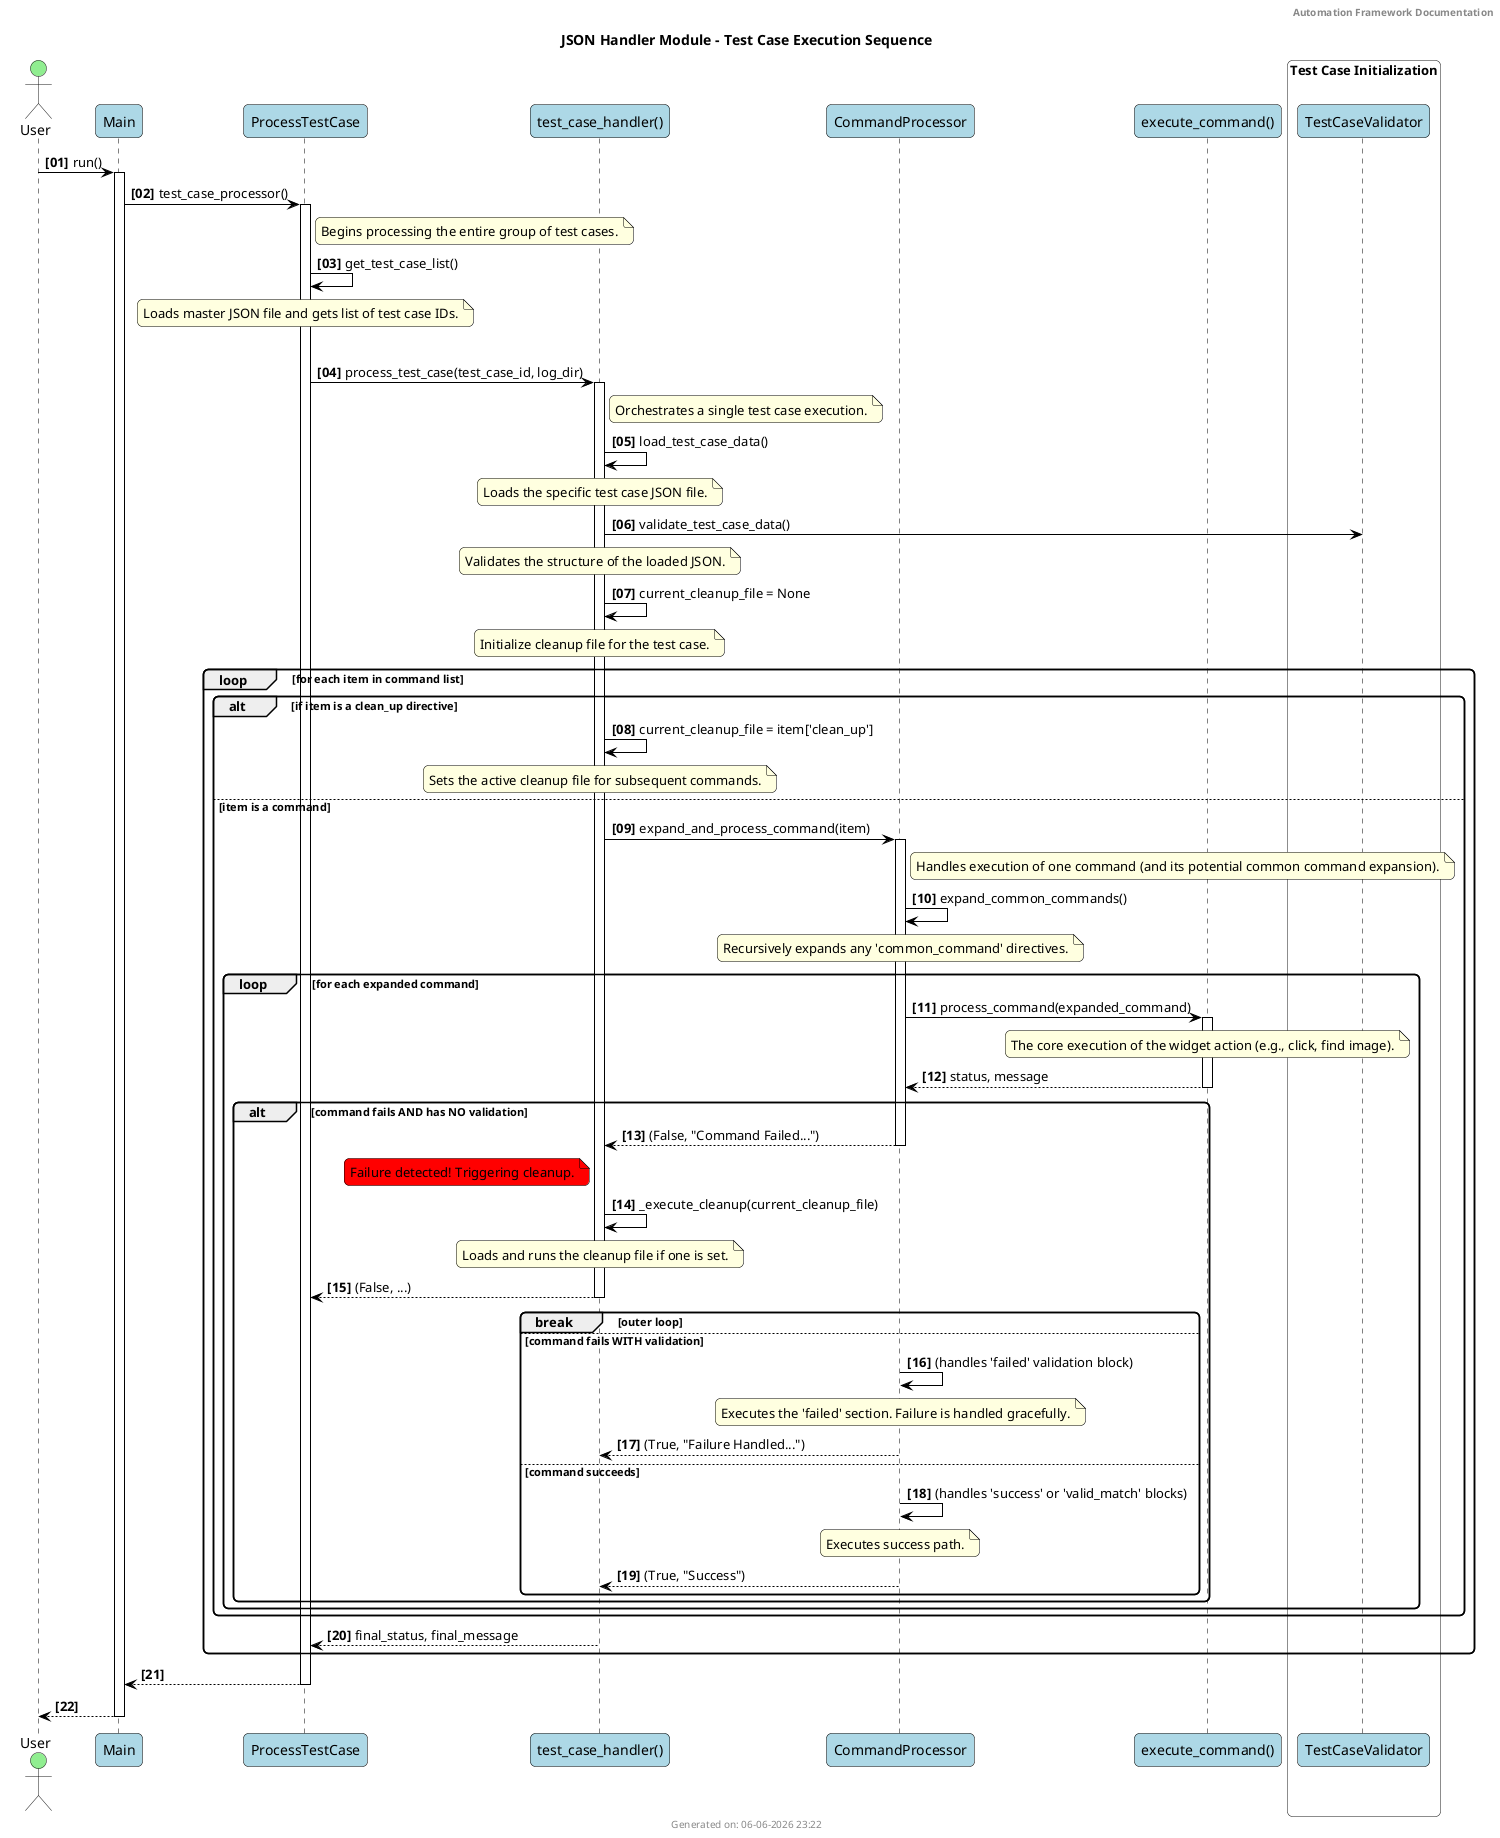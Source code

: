 @startuml
' Diagram Title
title **JSON Handler Module - Test Case Execution Sequence**

' General Styling
autonumber "<b>[00]"
skinparam shadowing false
skinparam roundcorner 10
skinparam sequence {
    ArrowColor Black
    BorderColor Black
    LifeLineBorderColor Black
    ParticipantBorderColor Black
    ParticipantBackgroundColor LightBlue
    ActorBackgroundColor LightGreen
}
skinparam note {
    BackgroundColor LightYellow
    BorderColor Black
}

' Header & Footer
header **Automation Framework Documentation**
footer Generated on: %date("dd-MM-yyyy HH:mm")

' Participants
actor User
participant "Main" as Main
participant "ProcessTestCase" as PTC
participant "test_case_handler()" as TCH
participant "CommandProcessor" as CP
participant "execute_command()" as ExecCmd

' Start of Sequence
User -> Main: run()
activate Main

box "Test Case Group Processing" #LightGrey
    Main -> PTC: test_case_processor()
    activate PTC
    note right of PTC: Begins processing the entire group of test cases.

    PTC -> PTC: get_test_case_list()
    note over PTC: Loads master JSON file and gets list of test case IDs.

    loop for each test_case_id
        PTC -> TCH: process_test_case(test_case_id, log_dir)
        activate TCH
        note right of TCH: Orchestrates a single test case execution.

        box "Test Case Initialization" #White
            TCH -> TCH: load_test_case_data()
            note over TCH: Loads the specific test case JSON file.

            TCH -> "TestCaseValidator": validate_test_case_data()
            note over TCH: Validates the structure of the loaded JSON.
        end box

        TCH -> TCH: current_cleanup_file = None
        note over TCH: Initialize cleanup file for the test case.

        loop for each item in command list
            alt if item is a clean_up directive
                TCH -> TCH: current_cleanup_file = item['clean_up']
                note over TCH: Sets the active cleanup file for subsequent commands.
            else item is a command
                TCH -> CP: expand_and_process_command(item)
                activate CP
                note right of CP: Handles execution of one command (and its potential common command expansion).

                CP -> CP: expand_common_commands()
                note over CP: Recursively expands any 'common_command' directives.

                loop for each expanded command
                    CP -> ExecCmd: process_command(expanded_command)
                    activate ExecCmd
                    note over ExecCmd: The core execution of the widget action (e.g., click, find image).
                    ExecCmd --> CP: status, message
                    deactivate ExecCmd

                    alt command fails AND has NO validation
                        CP --> TCH: (False, "Command Failed...")
                        deactivate CP
                        note left of TCH #FF0000: Failure detected! Triggering cleanup.
                        
                        TCH -> TCH: _execute_cleanup(current_cleanup_file)
                        note over TCH: Loads and runs the cleanup file if one is set.
                        
                        TCH --> PTC: (False, ...)
                        deactivate TCH
                        break outer loop
                    else command fails WITH validation
                        CP -> CP: (handles 'failed' validation block)
                        note over CP: Executes the 'failed' section. Failure is handled gracefully.
                        CP --> TCH: (True, "Failure Handled...")
                    else command succeeds
                        CP -> CP: (handles 'success' or 'valid_match' blocks)
                        note over CP: Executes success path.
                        CP --> TCH: (True, "Success")
                    end
                end
                deactivate CP
            end
        end
        TCH --> PTC: final_status, final_message
        deactivate TCH
    end
    PTC --> Main:
    deactivate PTC
end box

Main --> User:
deactivate Main

@enduml
